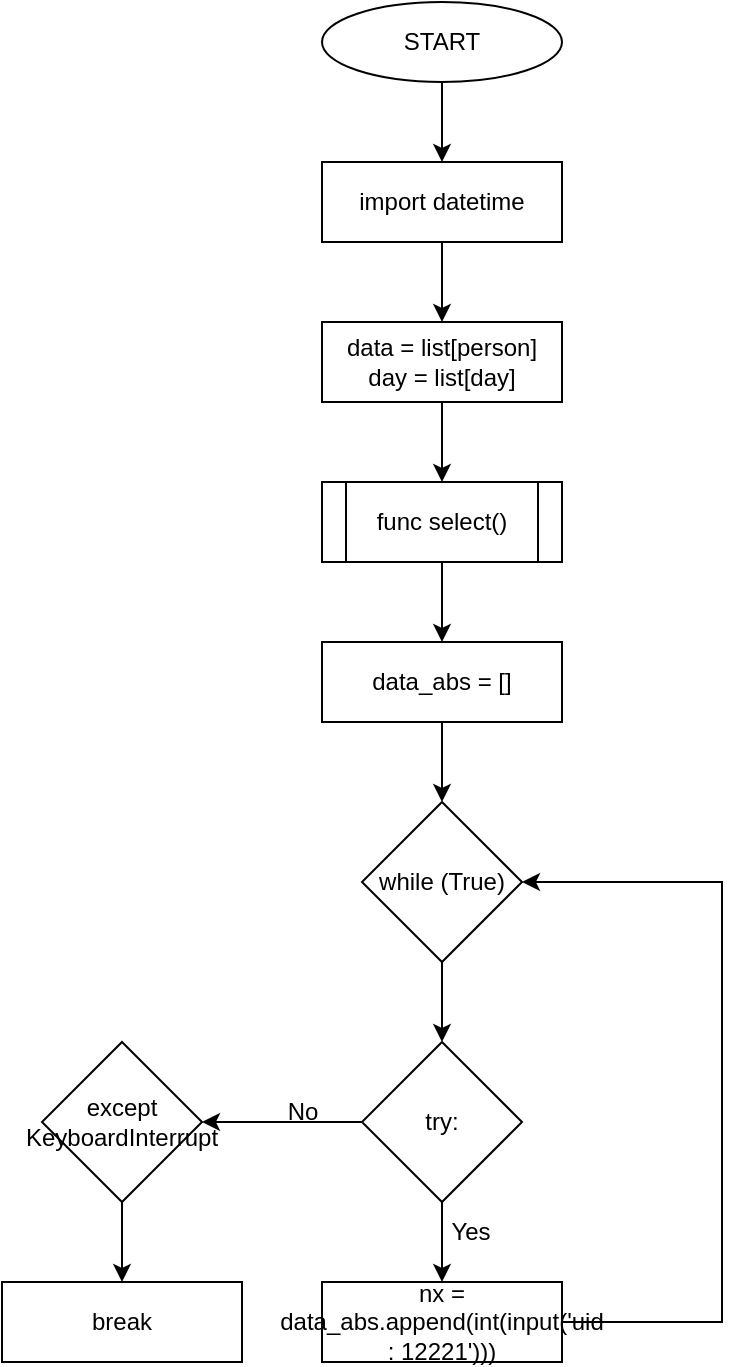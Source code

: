 <mxfile version="20.6.2" type="github">
  <diagram id="C5RBs43oDa-KdzZeNtuy" name="Page-1">
    <mxGraphModel dx="868" dy="447" grid="1" gridSize="10" guides="1" tooltips="1" connect="1" arrows="1" fold="1" page="1" pageScale="1" pageWidth="827" pageHeight="1169" math="0" shadow="0">
      <root>
        <mxCell id="WIyWlLk6GJQsqaUBKTNV-0" />
        <mxCell id="WIyWlLk6GJQsqaUBKTNV-1" parent="WIyWlLk6GJQsqaUBKTNV-0" />
        <mxCell id="OvxOM6T3LtjP_3ttq14v-27" style="edgeStyle=orthogonalEdgeStyle;rounded=0;orthogonalLoop=1;jettySize=auto;html=1;exitX=0.5;exitY=1;exitDx=0;exitDy=0;" edge="1" parent="WIyWlLk6GJQsqaUBKTNV-1" source="OvxOM6T3LtjP_3ttq14v-0" target="OvxOM6T3LtjP_3ttq14v-1">
          <mxGeometry relative="1" as="geometry" />
        </mxCell>
        <mxCell id="OvxOM6T3LtjP_3ttq14v-0" value="START" style="ellipse;whiteSpace=wrap;html=1;" vertex="1" parent="WIyWlLk6GJQsqaUBKTNV-1">
          <mxGeometry x="360" y="40" width="120" height="40" as="geometry" />
        </mxCell>
        <mxCell id="OvxOM6T3LtjP_3ttq14v-28" style="edgeStyle=orthogonalEdgeStyle;rounded=0;orthogonalLoop=1;jettySize=auto;html=1;exitX=0.5;exitY=1;exitDx=0;exitDy=0;entryX=0.5;entryY=0;entryDx=0;entryDy=0;" edge="1" parent="WIyWlLk6GJQsqaUBKTNV-1" source="OvxOM6T3LtjP_3ttq14v-1" target="OvxOM6T3LtjP_3ttq14v-3">
          <mxGeometry relative="1" as="geometry" />
        </mxCell>
        <mxCell id="OvxOM6T3LtjP_3ttq14v-1" value="import datetime" style="rounded=0;whiteSpace=wrap;html=1;" vertex="1" parent="WIyWlLk6GJQsqaUBKTNV-1">
          <mxGeometry x="360" y="120" width="120" height="40" as="geometry" />
        </mxCell>
        <mxCell id="OvxOM6T3LtjP_3ttq14v-29" style="edgeStyle=orthogonalEdgeStyle;rounded=0;orthogonalLoop=1;jettySize=auto;html=1;exitX=0.5;exitY=1;exitDx=0;exitDy=0;entryX=0.5;entryY=0;entryDx=0;entryDy=0;" edge="1" parent="WIyWlLk6GJQsqaUBKTNV-1" source="OvxOM6T3LtjP_3ttq14v-3" target="OvxOM6T3LtjP_3ttq14v-4">
          <mxGeometry relative="1" as="geometry" />
        </mxCell>
        <mxCell id="OvxOM6T3LtjP_3ttq14v-3" value="&lt;div&gt;data = list[person]&lt;/div&gt;&lt;div&gt;day = list[day]&lt;br&gt;&lt;/div&gt;" style="rounded=0;whiteSpace=wrap;html=1;" vertex="1" parent="WIyWlLk6GJQsqaUBKTNV-1">
          <mxGeometry x="360" y="200" width="120" height="40" as="geometry" />
        </mxCell>
        <mxCell id="OvxOM6T3LtjP_3ttq14v-24" style="edgeStyle=orthogonalEdgeStyle;rounded=0;orthogonalLoop=1;jettySize=auto;html=1;exitX=0.5;exitY=1;exitDx=0;exitDy=0;" edge="1" parent="WIyWlLk6GJQsqaUBKTNV-1" source="OvxOM6T3LtjP_3ttq14v-4" target="OvxOM6T3LtjP_3ttq14v-21">
          <mxGeometry relative="1" as="geometry" />
        </mxCell>
        <mxCell id="OvxOM6T3LtjP_3ttq14v-4" value="func select()" style="shape=process;whiteSpace=wrap;html=1;backgroundOutline=1;" vertex="1" parent="WIyWlLk6GJQsqaUBKTNV-1">
          <mxGeometry x="360" y="280" width="120" height="40" as="geometry" />
        </mxCell>
        <mxCell id="OvxOM6T3LtjP_3ttq14v-5" style="edgeStyle=orthogonalEdgeStyle;rounded=0;orthogonalLoop=1;jettySize=auto;html=1;exitX=0.5;exitY=1;exitDx=0;exitDy=0;" edge="1" parent="WIyWlLk6GJQsqaUBKTNV-1" source="OvxOM6T3LtjP_3ttq14v-4" target="OvxOM6T3LtjP_3ttq14v-4">
          <mxGeometry relative="1" as="geometry" />
        </mxCell>
        <mxCell id="OvxOM6T3LtjP_3ttq14v-26" style="edgeStyle=orthogonalEdgeStyle;rounded=0;orthogonalLoop=1;jettySize=auto;html=1;exitX=0.5;exitY=1;exitDx=0;exitDy=0;entryX=0.5;entryY=0;entryDx=0;entryDy=0;" edge="1" parent="WIyWlLk6GJQsqaUBKTNV-1" source="OvxOM6T3LtjP_3ttq14v-6" target="OvxOM6T3LtjP_3ttq14v-8">
          <mxGeometry relative="1" as="geometry" />
        </mxCell>
        <mxCell id="OvxOM6T3LtjP_3ttq14v-6" value="while (True)" style="rhombus;whiteSpace=wrap;html=1;" vertex="1" parent="WIyWlLk6GJQsqaUBKTNV-1">
          <mxGeometry x="380" y="440" width="80" height="80" as="geometry" />
        </mxCell>
        <mxCell id="OvxOM6T3LtjP_3ttq14v-10" style="edgeStyle=orthogonalEdgeStyle;rounded=0;orthogonalLoop=1;jettySize=auto;html=1;exitX=0;exitY=0.5;exitDx=0;exitDy=0;entryX=1;entryY=0.5;entryDx=0;entryDy=0;" edge="1" parent="WIyWlLk6GJQsqaUBKTNV-1" source="OvxOM6T3LtjP_3ttq14v-8" target="OvxOM6T3LtjP_3ttq14v-9">
          <mxGeometry relative="1" as="geometry" />
        </mxCell>
        <mxCell id="OvxOM6T3LtjP_3ttq14v-16" style="edgeStyle=orthogonalEdgeStyle;rounded=0;orthogonalLoop=1;jettySize=auto;html=1;exitX=0.5;exitY=1;exitDx=0;exitDy=0;entryX=0.5;entryY=0;entryDx=0;entryDy=0;" edge="1" parent="WIyWlLk6GJQsqaUBKTNV-1" source="OvxOM6T3LtjP_3ttq14v-8" target="OvxOM6T3LtjP_3ttq14v-15">
          <mxGeometry relative="1" as="geometry" />
        </mxCell>
        <mxCell id="OvxOM6T3LtjP_3ttq14v-8" value="try:" style="rhombus;whiteSpace=wrap;html=1;" vertex="1" parent="WIyWlLk6GJQsqaUBKTNV-1">
          <mxGeometry x="380" y="560" width="80" height="80" as="geometry" />
        </mxCell>
        <mxCell id="OvxOM6T3LtjP_3ttq14v-20" style="edgeStyle=orthogonalEdgeStyle;rounded=0;orthogonalLoop=1;jettySize=auto;html=1;exitX=0.5;exitY=1;exitDx=0;exitDy=0;entryX=0.5;entryY=0;entryDx=0;entryDy=0;" edge="1" parent="WIyWlLk6GJQsqaUBKTNV-1" source="OvxOM6T3LtjP_3ttq14v-9" target="OvxOM6T3LtjP_3ttq14v-19">
          <mxGeometry relative="1" as="geometry" />
        </mxCell>
        <mxCell id="OvxOM6T3LtjP_3ttq14v-9" value="except KeyboardInterrupt" style="rhombus;whiteSpace=wrap;html=1;" vertex="1" parent="WIyWlLk6GJQsqaUBKTNV-1">
          <mxGeometry x="220" y="560" width="80" height="80" as="geometry" />
        </mxCell>
        <mxCell id="OvxOM6T3LtjP_3ttq14v-13" value="No" style="text;html=1;align=center;verticalAlign=middle;resizable=0;points=[];autosize=1;strokeColor=none;fillColor=none;" vertex="1" parent="WIyWlLk6GJQsqaUBKTNV-1">
          <mxGeometry x="330" y="580" width="40" height="30" as="geometry" />
        </mxCell>
        <mxCell id="OvxOM6T3LtjP_3ttq14v-30" style="edgeStyle=orthogonalEdgeStyle;rounded=0;orthogonalLoop=1;jettySize=auto;html=1;exitX=1;exitY=0.5;exitDx=0;exitDy=0;entryX=1;entryY=0.5;entryDx=0;entryDy=0;" edge="1" parent="WIyWlLk6GJQsqaUBKTNV-1" source="OvxOM6T3LtjP_3ttq14v-15" target="OvxOM6T3LtjP_3ttq14v-6">
          <mxGeometry relative="1" as="geometry">
            <Array as="points">
              <mxPoint x="560" y="700" />
              <mxPoint x="560" y="480" />
            </Array>
          </mxGeometry>
        </mxCell>
        <mxCell id="OvxOM6T3LtjP_3ttq14v-15" value="nx = data_abs.append(int(input(&#39;uid : 12221&#39;)))" style="rounded=0;whiteSpace=wrap;html=1;" vertex="1" parent="WIyWlLk6GJQsqaUBKTNV-1">
          <mxGeometry x="360" y="680" width="120" height="40" as="geometry" />
        </mxCell>
        <mxCell id="OvxOM6T3LtjP_3ttq14v-18" value="Yes" style="text;html=1;align=center;verticalAlign=middle;resizable=0;points=[];autosize=1;strokeColor=none;fillColor=none;" vertex="1" parent="WIyWlLk6GJQsqaUBKTNV-1">
          <mxGeometry x="414" y="640" width="40" height="30" as="geometry" />
        </mxCell>
        <mxCell id="OvxOM6T3LtjP_3ttq14v-19" value="break" style="rounded=0;whiteSpace=wrap;html=1;" vertex="1" parent="WIyWlLk6GJQsqaUBKTNV-1">
          <mxGeometry x="200" y="680" width="120" height="40" as="geometry" />
        </mxCell>
        <mxCell id="OvxOM6T3LtjP_3ttq14v-25" style="edgeStyle=orthogonalEdgeStyle;rounded=0;orthogonalLoop=1;jettySize=auto;html=1;exitX=0.5;exitY=1;exitDx=0;exitDy=0;entryX=0.5;entryY=0;entryDx=0;entryDy=0;" edge="1" parent="WIyWlLk6GJQsqaUBKTNV-1" source="OvxOM6T3LtjP_3ttq14v-21" target="OvxOM6T3LtjP_3ttq14v-6">
          <mxGeometry relative="1" as="geometry" />
        </mxCell>
        <mxCell id="OvxOM6T3LtjP_3ttq14v-21" value="data_abs = []" style="rounded=0;whiteSpace=wrap;html=1;" vertex="1" parent="WIyWlLk6GJQsqaUBKTNV-1">
          <mxGeometry x="360" y="360" width="120" height="40" as="geometry" />
        </mxCell>
      </root>
    </mxGraphModel>
  </diagram>
</mxfile>
